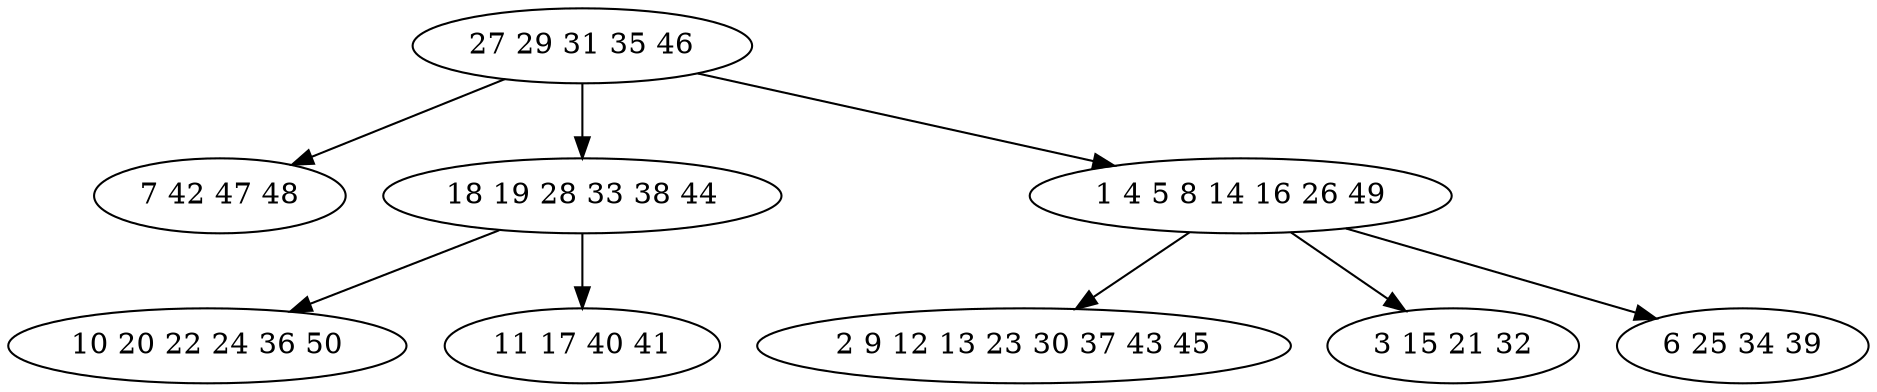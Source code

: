 digraph true_tree {
	"0" -> "1"
	"0" -> "2"
	"2" -> "3"
	"0" -> "4"
	"4" -> "5"
	"4" -> "6"
	"4" -> "7"
	"2" -> "8"
	"0" [label="27 29 31 35 46"];
	"1" [label="7 42 47 48"];
	"2" [label="18 19 28 33 38 44"];
	"3" [label="10 20 22 24 36 50"];
	"4" [label="1 4 5 8 14 16 26 49"];
	"5" [label="2 9 12 13 23 30 37 43 45"];
	"6" [label="3 15 21 32"];
	"7" [label="6 25 34 39"];
	"8" [label="11 17 40 41"];
}
